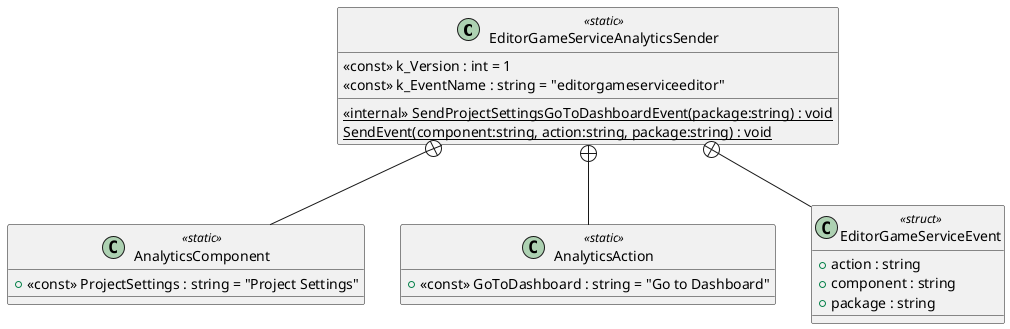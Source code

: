 @startuml
class EditorGameServiceAnalyticsSender <<static>> {
    <<const>> k_Version : int = 1
    <<const>> k_EventName : string = "editorgameserviceeditor"
    <<internal>> {static} SendProjectSettingsGoToDashboardEvent(package:string) : void
    {static} SendEvent(component:string, action:string, package:string) : void
}
class AnalyticsComponent <<static>> {
    + <<const>> ProjectSettings : string = "Project Settings"
}
class AnalyticsAction <<static>> {
    + <<const>> GoToDashboard : string = "Go to Dashboard"
}
class EditorGameServiceEvent <<struct>> {
    + action : string
    + component : string
    + package : string
}
EditorGameServiceAnalyticsSender +-- AnalyticsComponent
EditorGameServiceAnalyticsSender +-- AnalyticsAction
EditorGameServiceAnalyticsSender +-- EditorGameServiceEvent
@enduml
